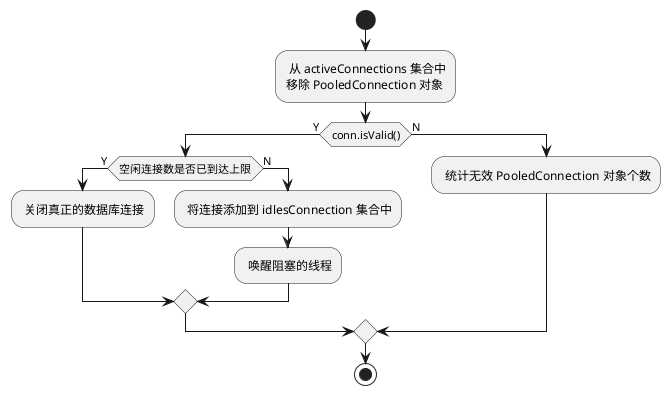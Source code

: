 @startuml
start

: 从 activeConnections 集合中\n移除 PooledConnection 对象;

if (conn.isValid()) then (Y)

if (空闲连接数是否已到达上限) then(Y)
: 关闭真正的数据库连接;
else (N)
: 将连接添加到 idlesConnection 集合中;
: 唤醒阻塞的线程;
endif

else (N)
: 统计无效 PooledConnection 对象个数;
endif

stop
@enduml